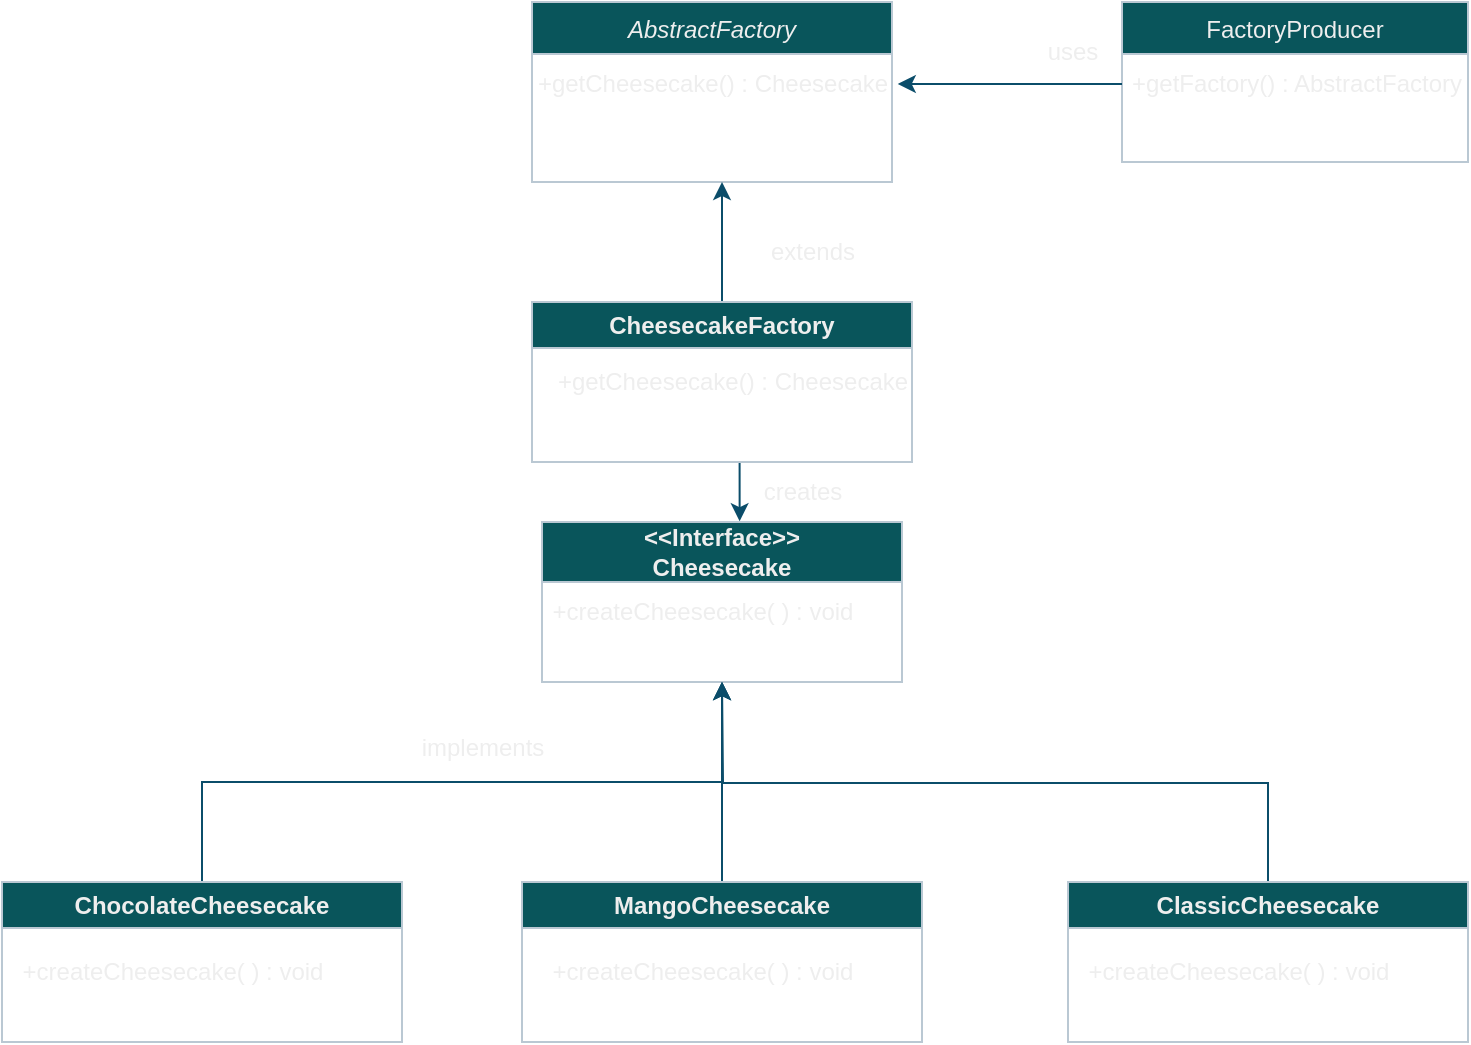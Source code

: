 <mxfile version="21.3.5" type="github">
  <diagram id="C5RBs43oDa-KdzZeNtuy" name="Page-1">
    <mxGraphModel dx="2100" dy="982" grid="0" gridSize="10" guides="1" tooltips="1" connect="1" arrows="1" fold="1" page="1" pageScale="1" pageWidth="1169" pageHeight="827" background="none" math="0" shadow="0">
      <root>
        <mxCell id="WIyWlLk6GJQsqaUBKTNV-0" />
        <mxCell id="WIyWlLk6GJQsqaUBKTNV-1" parent="WIyWlLk6GJQsqaUBKTNV-0" />
        <mxCell id="zkfFHV4jXpPFQw0GAbJ--0" value="AbstractFactory" style="swimlane;fontStyle=2;align=center;verticalAlign=top;childLayout=stackLayout;horizontal=1;startSize=26;horizontalStack=0;resizeParent=1;resizeLast=0;collapsible=1;marginBottom=0;rounded=0;shadow=0;strokeWidth=1;labelBackgroundColor=none;fillColor=#09555B;strokeColor=#BAC8D3;fontColor=#EEEEEE;" parent="WIyWlLk6GJQsqaUBKTNV-1" vertex="1">
          <mxGeometry x="292" y="120" width="180" height="90" as="geometry">
            <mxRectangle x="230" y="140" width="160" height="26" as="alternateBounds" />
          </mxGeometry>
        </mxCell>
        <mxCell id="vJg0k5Ze-fM2KqpsdSal-0" value="+getCheesecake() : Cheesecake" style="text;html=1;align=center;verticalAlign=middle;resizable=0;points=[];autosize=1;strokeColor=none;fillColor=none;labelBackgroundColor=none;fontColor=#EEEEEE;" parent="zkfFHV4jXpPFQw0GAbJ--0" vertex="1">
          <mxGeometry y="26" width="180" height="30" as="geometry" />
        </mxCell>
        <mxCell id="zkfFHV4jXpPFQw0GAbJ--17" value="FactoryProducer" style="swimlane;fontStyle=0;align=center;verticalAlign=top;childLayout=stackLayout;horizontal=1;startSize=26;horizontalStack=0;resizeParent=1;resizeLast=0;collapsible=1;marginBottom=0;rounded=0;shadow=0;strokeWidth=1;labelBackgroundColor=none;fillColor=#09555B;strokeColor=#BAC8D3;fontColor=#EEEEEE;" parent="WIyWlLk6GJQsqaUBKTNV-1" vertex="1">
          <mxGeometry x="587" y="120" width="173" height="80" as="geometry">
            <mxRectangle x="550" y="140" width="160" height="26" as="alternateBounds" />
          </mxGeometry>
        </mxCell>
        <mxCell id="vJg0k5Ze-fM2KqpsdSal-1" value="+getFactory() : AbstractFactory" style="text;html=1;align=center;verticalAlign=middle;resizable=0;points=[];autosize=1;strokeColor=none;fillColor=none;labelBackgroundColor=none;fontColor=#EEEEEE;" parent="zkfFHV4jXpPFQw0GAbJ--17" vertex="1">
          <mxGeometry y="26" width="173" height="30" as="geometry" />
        </mxCell>
        <mxCell id="vJg0k5Ze-fM2KqpsdSal-3" style="edgeStyle=orthogonalEdgeStyle;rounded=0;orthogonalLoop=1;jettySize=auto;html=1;entryX=1.016;entryY=0.5;entryDx=0;entryDy=0;entryPerimeter=0;labelBackgroundColor=none;strokeColor=#0B4D6A;fontColor=default;" parent="WIyWlLk6GJQsqaUBKTNV-1" source="vJg0k5Ze-fM2KqpsdSal-1" target="vJg0k5Ze-fM2KqpsdSal-0" edge="1">
          <mxGeometry relative="1" as="geometry" />
        </mxCell>
        <mxCell id="vJg0k5Ze-fM2KqpsdSal-4" value="uses" style="text;html=1;align=center;verticalAlign=middle;resizable=0;points=[];autosize=1;strokeColor=none;fillColor=none;labelBackgroundColor=none;fontColor=#EEEEEE;" parent="WIyWlLk6GJQsqaUBKTNV-1" vertex="1">
          <mxGeometry x="537" y="130" width="50" height="30" as="geometry" />
        </mxCell>
        <mxCell id="vJg0k5Ze-fM2KqpsdSal-7" style="edgeStyle=orthogonalEdgeStyle;rounded=0;orthogonalLoop=1;jettySize=auto;html=1;exitX=0.5;exitY=0;exitDx=0;exitDy=0;labelBackgroundColor=none;strokeColor=#0B4D6A;fontColor=default;" parent="WIyWlLk6GJQsqaUBKTNV-1" source="vJg0k5Ze-fM2KqpsdSal-5" edge="1">
          <mxGeometry relative="1" as="geometry">
            <mxPoint x="387" y="210" as="targetPoint" />
          </mxGeometry>
        </mxCell>
        <mxCell id="vJg0k5Ze-fM2KqpsdSal-11" style="edgeStyle=orthogonalEdgeStyle;rounded=0;orthogonalLoop=1;jettySize=auto;html=1;exitX=0.5;exitY=1;exitDx=0;exitDy=0;entryX=0.549;entryY=-0.005;entryDx=0;entryDy=0;entryPerimeter=0;labelBackgroundColor=none;strokeColor=#0B4D6A;fontColor=default;" parent="WIyWlLk6GJQsqaUBKTNV-1" source="vJg0k5Ze-fM2KqpsdSal-5" target="vJg0k5Ze-fM2KqpsdSal-9" edge="1">
          <mxGeometry relative="1" as="geometry" />
        </mxCell>
        <mxCell id="vJg0k5Ze-fM2KqpsdSal-5" value="CheesecakeFactory" style="swimlane;whiteSpace=wrap;html=1;labelBackgroundColor=none;fillColor=#09555B;strokeColor=#BAC8D3;fontColor=#EEEEEE;" parent="WIyWlLk6GJQsqaUBKTNV-1" vertex="1">
          <mxGeometry x="292" y="270" width="190" height="80" as="geometry" />
        </mxCell>
        <mxCell id="vJg0k5Ze-fM2KqpsdSal-6" value="+getCheesecake() : Cheesecake" style="text;html=1;align=center;verticalAlign=middle;resizable=0;points=[];autosize=1;strokeColor=none;fillColor=none;labelBackgroundColor=none;fontColor=#EEEEEE;" parent="vJg0k5Ze-fM2KqpsdSal-5" vertex="1">
          <mxGeometry y="25" width="200" height="30" as="geometry" />
        </mxCell>
        <mxCell id="vJg0k5Ze-fM2KqpsdSal-8" value="extends" style="text;html=1;align=center;verticalAlign=middle;resizable=0;points=[];autosize=1;strokeColor=none;fillColor=none;labelBackgroundColor=none;fontColor=#EEEEEE;" parent="WIyWlLk6GJQsqaUBKTNV-1" vertex="1">
          <mxGeometry x="397" y="230" width="70" height="30" as="geometry" />
        </mxCell>
        <mxCell id="vJg0k5Ze-fM2KqpsdSal-9" value="&amp;lt;&amp;lt;Interface&amp;gt;&amp;gt;&lt;br&gt;Cheesecake" style="swimlane;whiteSpace=wrap;html=1;startSize=30;labelBackgroundColor=none;fillColor=#09555B;strokeColor=#BAC8D3;fontColor=#EEEEEE;" parent="WIyWlLk6GJQsqaUBKTNV-1" vertex="1">
          <mxGeometry x="297" y="380" width="180" height="80" as="geometry" />
        </mxCell>
        <mxCell id="vJg0k5Ze-fM2KqpsdSal-10" value="+createCheesecake( ) : void" style="text;html=1;align=center;verticalAlign=middle;resizable=0;points=[];autosize=1;strokeColor=none;fillColor=none;labelBackgroundColor=none;fontColor=#EEEEEE;" parent="vJg0k5Ze-fM2KqpsdSal-9" vertex="1">
          <mxGeometry x="-5" y="30" width="170" height="30" as="geometry" />
        </mxCell>
        <mxCell id="vJg0k5Ze-fM2KqpsdSal-12" value="creates" style="text;html=1;align=center;verticalAlign=middle;resizable=0;points=[];autosize=1;strokeColor=none;fillColor=none;labelBackgroundColor=none;fontColor=#EEEEEE;" parent="WIyWlLk6GJQsqaUBKTNV-1" vertex="1">
          <mxGeometry x="397" y="350" width="60" height="30" as="geometry" />
        </mxCell>
        <mxCell id="vJg0k5Ze-fM2KqpsdSal-20" style="edgeStyle=orthogonalEdgeStyle;rounded=0;orthogonalLoop=1;jettySize=auto;html=1;exitX=0.5;exitY=0;exitDx=0;exitDy=0;entryX=0.5;entryY=1;entryDx=0;entryDy=0;labelBackgroundColor=none;strokeColor=#0B4D6A;fontColor=default;" parent="WIyWlLk6GJQsqaUBKTNV-1" source="vJg0k5Ze-fM2KqpsdSal-13" target="vJg0k5Ze-fM2KqpsdSal-9" edge="1">
          <mxGeometry relative="1" as="geometry" />
        </mxCell>
        <mxCell id="vJg0k5Ze-fM2KqpsdSal-13" value="ChocolateCheesecake" style="swimlane;whiteSpace=wrap;html=1;labelBackgroundColor=none;fillColor=#09555B;strokeColor=#BAC8D3;fontColor=#EEEEEE;" parent="WIyWlLk6GJQsqaUBKTNV-1" vertex="1">
          <mxGeometry x="27" y="560" width="200" height="80" as="geometry" />
        </mxCell>
        <mxCell id="vJg0k5Ze-fM2KqpsdSal-17" value="+createCheesecake( ) : void" style="text;html=1;align=center;verticalAlign=middle;resizable=0;points=[];autosize=1;strokeColor=none;fillColor=none;labelBackgroundColor=none;fontColor=#EEEEEE;" parent="vJg0k5Ze-fM2KqpsdSal-13" vertex="1">
          <mxGeometry y="30" width="170" height="30" as="geometry" />
        </mxCell>
        <mxCell id="vJg0k5Ze-fM2KqpsdSal-21" style="edgeStyle=orthogonalEdgeStyle;rounded=0;orthogonalLoop=1;jettySize=auto;html=1;exitX=0.5;exitY=0;exitDx=0;exitDy=0;entryX=0.5;entryY=1;entryDx=0;entryDy=0;labelBackgroundColor=none;strokeColor=#0B4D6A;fontColor=default;" parent="WIyWlLk6GJQsqaUBKTNV-1" source="vJg0k5Ze-fM2KqpsdSal-14" target="vJg0k5Ze-fM2KqpsdSal-9" edge="1">
          <mxGeometry relative="1" as="geometry" />
        </mxCell>
        <mxCell id="vJg0k5Ze-fM2KqpsdSal-14" value="MangoCheesecake" style="swimlane;whiteSpace=wrap;html=1;labelBackgroundColor=none;fillColor=#09555B;strokeColor=#BAC8D3;fontColor=#EEEEEE;" parent="WIyWlLk6GJQsqaUBKTNV-1" vertex="1">
          <mxGeometry x="287" y="560" width="200" height="80" as="geometry" />
        </mxCell>
        <mxCell id="vJg0k5Ze-fM2KqpsdSal-18" value="+createCheesecake( ) : void" style="text;html=1;align=center;verticalAlign=middle;resizable=0;points=[];autosize=1;strokeColor=none;fillColor=none;labelBackgroundColor=none;fontColor=#EEEEEE;" parent="vJg0k5Ze-fM2KqpsdSal-14" vertex="1">
          <mxGeometry x="5" y="30" width="170" height="30" as="geometry" />
        </mxCell>
        <mxCell id="vJg0k5Ze-fM2KqpsdSal-22" style="edgeStyle=orthogonalEdgeStyle;rounded=0;orthogonalLoop=1;jettySize=auto;html=1;exitX=0.5;exitY=0;exitDx=0;exitDy=0;labelBackgroundColor=none;strokeColor=#0B4D6A;fontColor=default;" parent="WIyWlLk6GJQsqaUBKTNV-1" source="vJg0k5Ze-fM2KqpsdSal-15" edge="1">
          <mxGeometry relative="1" as="geometry">
            <mxPoint x="387" y="460" as="targetPoint" />
          </mxGeometry>
        </mxCell>
        <mxCell id="vJg0k5Ze-fM2KqpsdSal-15" value="ClassicCheesecake" style="swimlane;whiteSpace=wrap;html=1;labelBackgroundColor=none;fillColor=#09555B;strokeColor=#BAC8D3;fontColor=#EEEEEE;" parent="WIyWlLk6GJQsqaUBKTNV-1" vertex="1">
          <mxGeometry x="560" y="560" width="200" height="80" as="geometry" />
        </mxCell>
        <mxCell id="vJg0k5Ze-fM2KqpsdSal-19" value="+createCheesecake( ) : void" style="text;html=1;align=center;verticalAlign=middle;resizable=0;points=[];autosize=1;strokeColor=none;fillColor=none;labelBackgroundColor=none;fontColor=#EEEEEE;" parent="vJg0k5Ze-fM2KqpsdSal-15" vertex="1">
          <mxGeometry y="30" width="170" height="30" as="geometry" />
        </mxCell>
        <mxCell id="vJg0k5Ze-fM2KqpsdSal-24" value="implements" style="text;html=1;align=center;verticalAlign=middle;resizable=0;points=[];autosize=1;strokeColor=none;fillColor=none;labelBackgroundColor=none;fontColor=#EEEEEE;" parent="WIyWlLk6GJQsqaUBKTNV-1" vertex="1">
          <mxGeometry x="227" y="478" width="80" height="30" as="geometry" />
        </mxCell>
      </root>
    </mxGraphModel>
  </diagram>
</mxfile>
